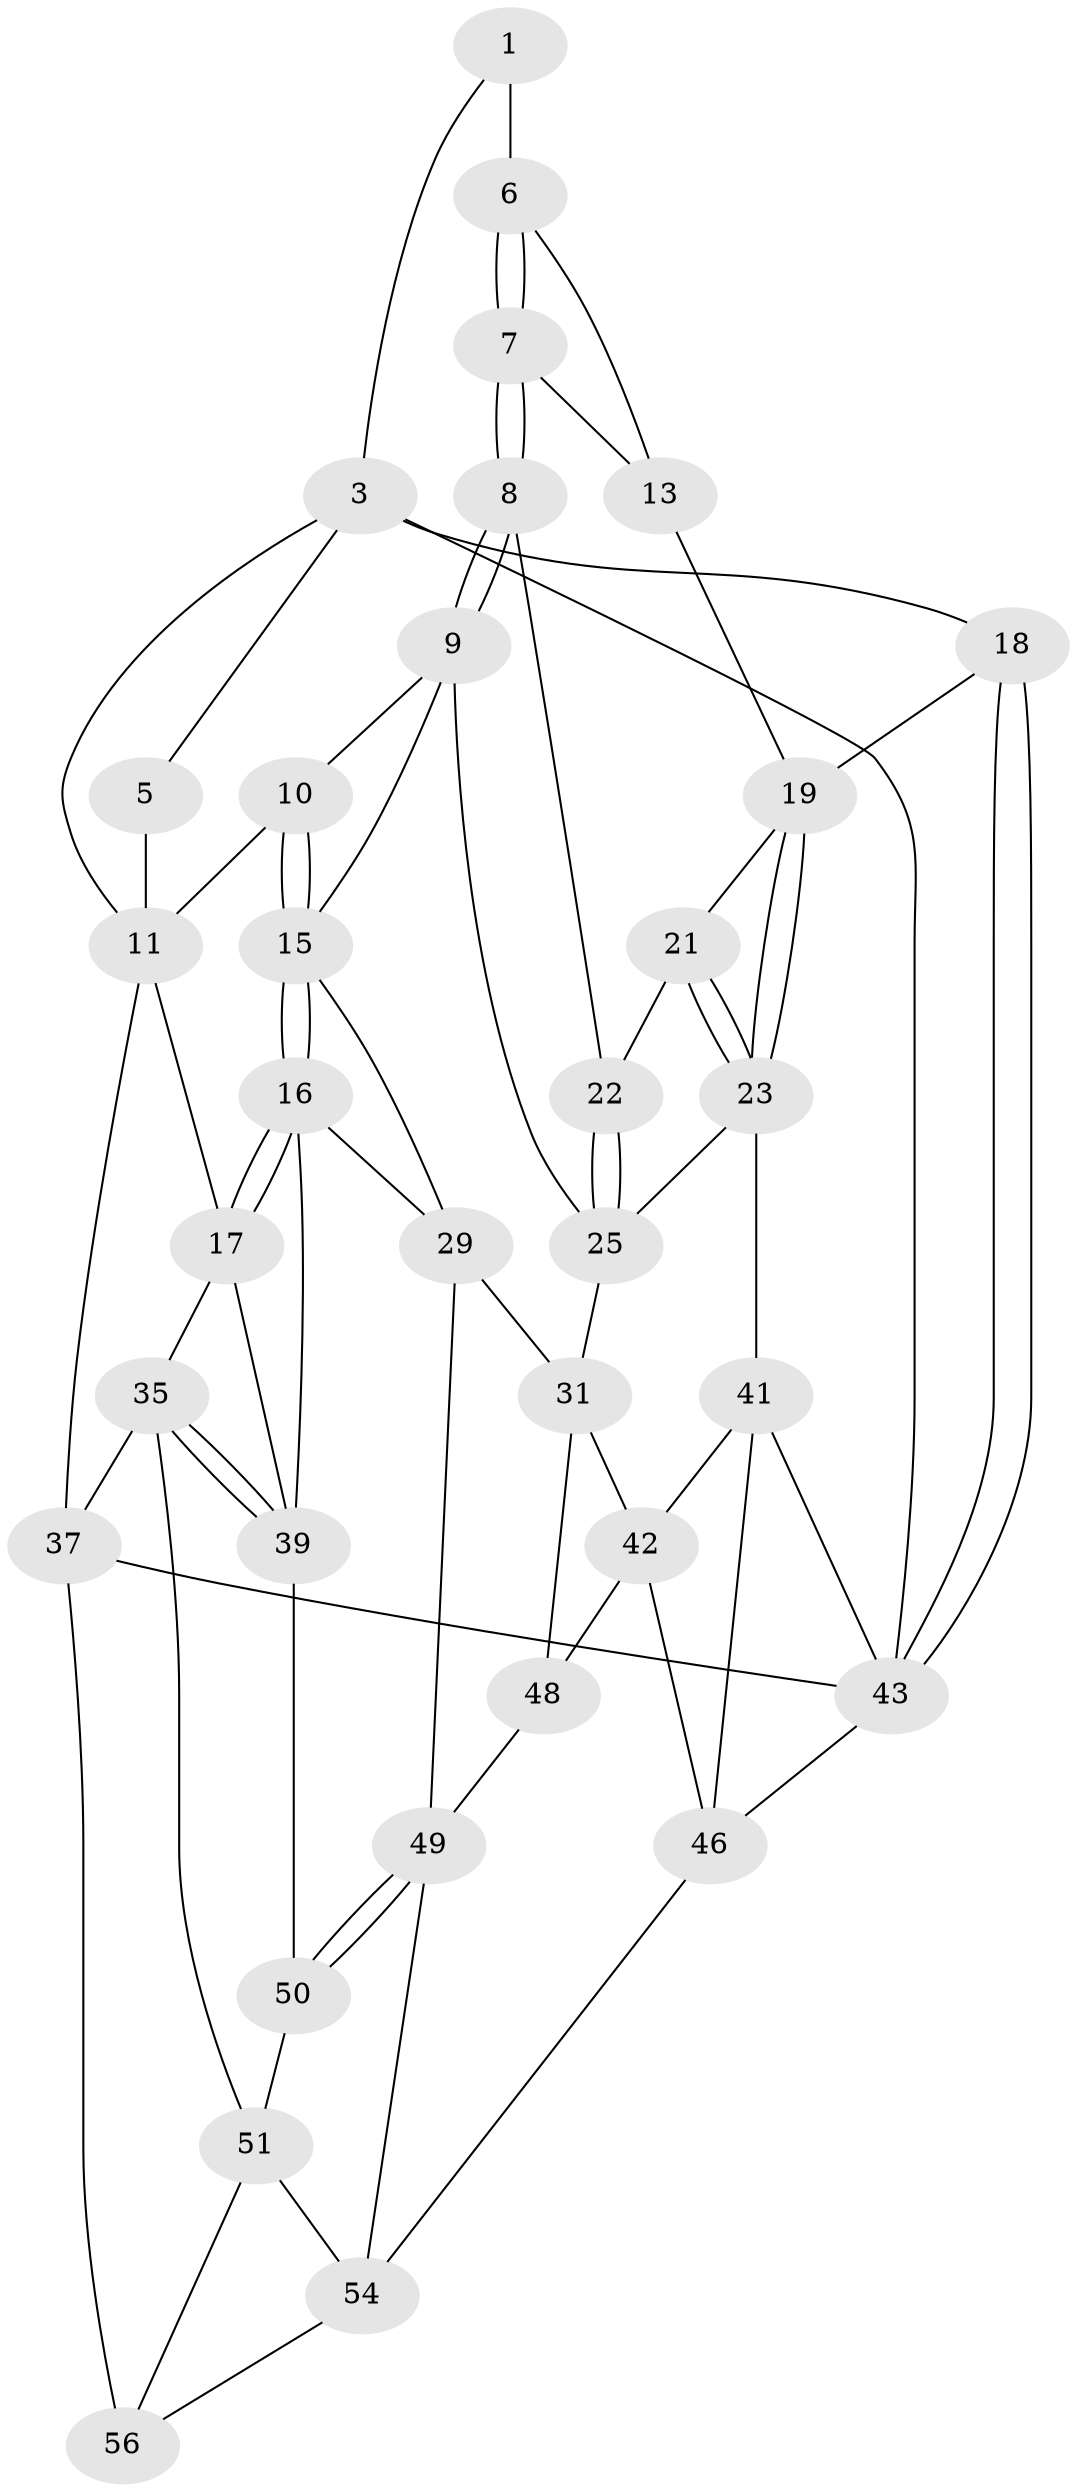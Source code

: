 // original degree distribution, {3: 0.034482758620689655, 5: 0.5172413793103449, 6: 0.20689655172413793, 4: 0.2413793103448276}
// Generated by graph-tools (version 1.1) at 2025/11/02/27/25 16:11:56]
// undirected, 34 vertices, 74 edges
graph export_dot {
graph [start="1"]
  node [color=gray90,style=filled];
  1 [pos="+0.6814253484362257+0.007104149179388824",super="+2"];
  3 [pos="+1+0.09636522101997319",super="+4"];
  5 [pos="+0.6020245170093984+0"];
  6 [pos="+0.7160792365478917+0.10023687721129339",super="+12"];
  7 [pos="+0.6788120983261886+0.3252128653749363"];
  8 [pos="+0.6547276718080236+0.3650183119278083"];
  9 [pos="+0.6451873546607402+0.37056416980850204",super="+27"];
  10 [pos="+0.3867711520286918+0"];
  11 [pos="+0.3701942844333534+0",super="+14"];
  13 [pos="+0.8312779025895267+0.2533213236232821"];
  15 [pos="+0.4523003498022121+0.40953926889711567",super="+28"];
  16 [pos="+0.3351504261638657+0.4690512283273151",super="+30"];
  17 [pos="+0+0.020091846011808103",super="+34"];
  18 [pos="+1+0.27196062299308976"];
  19 [pos="+1+0.2726984408771165",super="+20"];
  21 [pos="+0.8980490990893076+0.3803311040365842"];
  22 [pos="+0.8054746162149563+0.40128083982867896"];
  23 [pos="+0.8903538558786285+0.5706961198195368",super="+24"];
  25 [pos="+0.8642928750524965+0.5647434888285339",super="+26"];
  29 [pos="+0.4698748897406372+0.6731747919552578",super="+33"];
  31 [pos="+0.6473065605877606+0.6371968284336307",super="+32"];
  35 [pos="+0+0.5618898095508055",super="+36"];
  37 [pos="+0+0.8898029828131587",super="+38"];
  39 [pos="+0.1888751132001016+0.6494360299503869",super="+40"];
  41 [pos="+0.8896315912301654+0.6330634382389531",super="+44"];
  42 [pos="+0.8227372872816522+0.6714304412629168",super="+47"];
  43 [pos="+1+0.7201373935319785",super="+45"];
  46 [pos="+0.8631234889866071+0.8836264196418303",super="+53"];
  48 [pos="+0.6731357075366572+0.7811755642739489"];
  49 [pos="+0.4311997927816305+0.9245496187504298",super="+52"];
  50 [pos="+0.1973173652770545+0.7822456476275156"];
  51 [pos="+0.15685032511032396+0.8053113823960806",super="+55"];
  54 [pos="+0.5257370006424049+1",super="+57"];
  56 [pos="+0.0920679988552784+0.8875386370672159",super="+58"];
  1 -- 6 [weight=2];
  1 -- 3;
  3 -- 18;
  3 -- 11;
  3 -- 43;
  3 -- 5;
  5 -- 11;
  6 -- 7;
  6 -- 7;
  6 -- 13;
  7 -- 8;
  7 -- 8;
  7 -- 13;
  8 -- 9;
  8 -- 9;
  8 -- 22;
  9 -- 10;
  9 -- 25;
  9 -- 15;
  10 -- 11;
  10 -- 15;
  10 -- 15;
  11 -- 17;
  11 -- 37;
  13 -- 19;
  15 -- 16;
  15 -- 16;
  15 -- 29;
  16 -- 17;
  16 -- 17;
  16 -- 29;
  16 -- 39;
  17 -- 35;
  17 -- 39;
  18 -- 19;
  18 -- 43;
  18 -- 43;
  19 -- 23;
  19 -- 23;
  19 -- 21;
  21 -- 22;
  21 -- 23;
  21 -- 23;
  22 -- 25;
  22 -- 25;
  23 -- 25;
  23 -- 41;
  25 -- 31;
  29 -- 49;
  29 -- 31;
  31 -- 42;
  31 -- 48;
  35 -- 39;
  35 -- 39;
  35 -- 51;
  35 -- 37;
  37 -- 56 [weight=2];
  37 -- 43;
  39 -- 50;
  41 -- 42;
  41 -- 43;
  41 -- 46;
  42 -- 48;
  42 -- 46;
  43 -- 46;
  46 -- 54;
  48 -- 49;
  49 -- 50;
  49 -- 50;
  49 -- 54;
  50 -- 51;
  51 -- 56;
  51 -- 54;
  54 -- 56;
}
